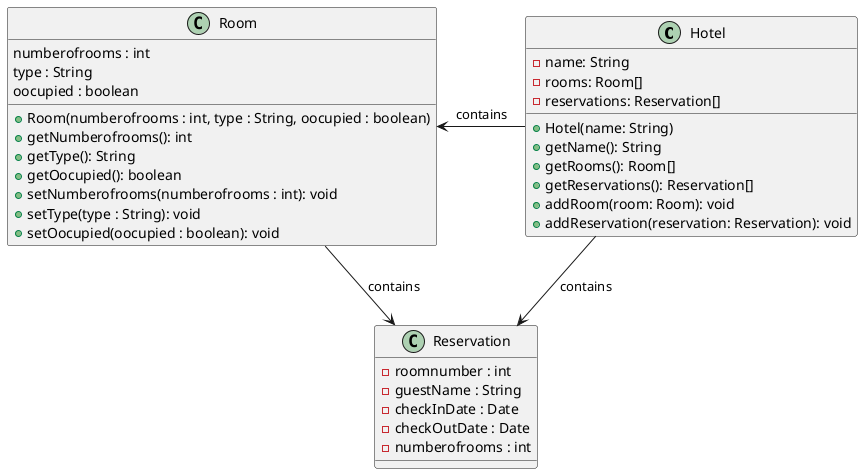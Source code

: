 @startuml

class Hotel{
    -name: String
    -rooms: Room[]
    -reservations: Reservation[]
    +Hotel(name: String)
    +getName(): String
    +getRooms(): Room[]
    +getReservations(): Reservation[]
    +addRoom(room: Room): void
    +addReservation(reservation: Reservation): void

}

class Room {
    numberofrooms : int
    type : String
    oocupied : boolean
    +Room(numberofrooms : int, type : String, oocupied : boolean)
    +getNumberofrooms(): int
    +getType(): String
    +getOocupied(): boolean
    +setNumberofrooms(numberofrooms : int): void
    +setType(type : String): void
    +setOocupied(oocupied : boolean): void
}

class Reservation {
    - roomnumber : int
    - guestName : String
    - checkInDate : Date
    - checkOutDate : Date
    - numberofrooms : int
}

Hotel --left--> Room: contains
Hotel --> Reservation: contains
Room --> Reservation: contains

@enduml